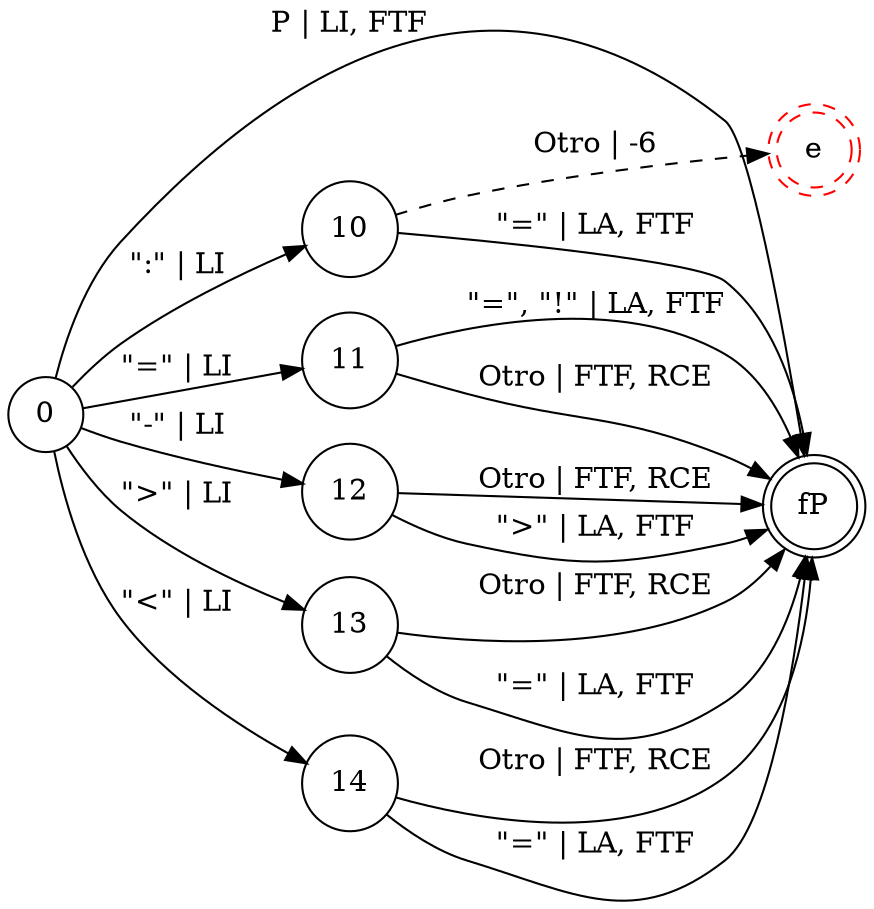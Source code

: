 digraph DfPA {
    rankdir = LR;
    node [shape = circle;];
    fP [shape = doublecircle;];
    eP [shape = doublecircle;style = dashed;color = red;label = "e";];
    
    0 -> 10 [label = "\":\" | LI";];
    0 -> 11 [label = "\"=\" | LI";];
    0 -> 12 [label = "\"-\" | LI";];
    0 -> 13 [label = "\">\" | LI";];
    0 -> 14 [label = "\"<\" | LI";];
    0 -> fP [label = "P | LI, FTF";];
    10 -> fP [label = "\"=\" | LA, FTF";];
    10 -> eP [label = "Otro | -6"; style = dashed;];
    11 -> fP [label = "\"=\", \"!\" | LA, FTF";];
    11 -> fP [label = "Otro | FTF, RCE";];
    12 -> fP [label = "\">\" | LA, FTF";];
    12 -> fP [label = "Otro | FTF, RCE";];
    13 -> fP [label = "\"=\" | LA, FTF";];
    13 -> fP [label = "Otro | FTF, RCE";];
    14 -> fP [label = "\"=\" | LA, FTF";];
    14 -> fP [label = "Otro | FTF, RCE";];
}
